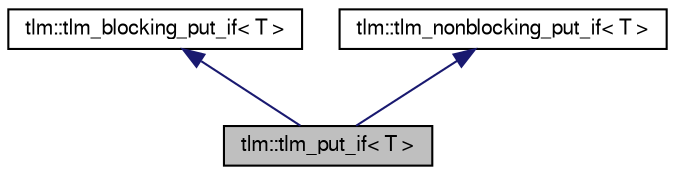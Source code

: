 digraph G
{
  edge [fontname="FreeSans",fontsize="10",labelfontname="FreeSans",labelfontsize="10"];
  node [fontname="FreeSans",fontsize="10",shape=record];
  Node1 [label="tlm::tlm_put_if\< T \>",height=0.2,width=0.4,color="black", fillcolor="grey75", style="filled" fontcolor="black"];
  Node2 -> Node1 [dir=back,color="midnightblue",fontsize="10",style="solid",fontname="FreeSans"];
  Node2 [label="tlm::tlm_blocking_put_if\< T \>",height=0.2,width=0.4,color="black", fillcolor="white", style="filled",URL="$a00066.html"];
  Node3 -> Node1 [dir=back,color="midnightblue",fontsize="10",style="solid",fontname="FreeSans"];
  Node3 [label="tlm::tlm_nonblocking_put_if\< T \>",height=0.2,width=0.4,color="black", fillcolor="white", style="filled",URL="$a00103.html"];
}
